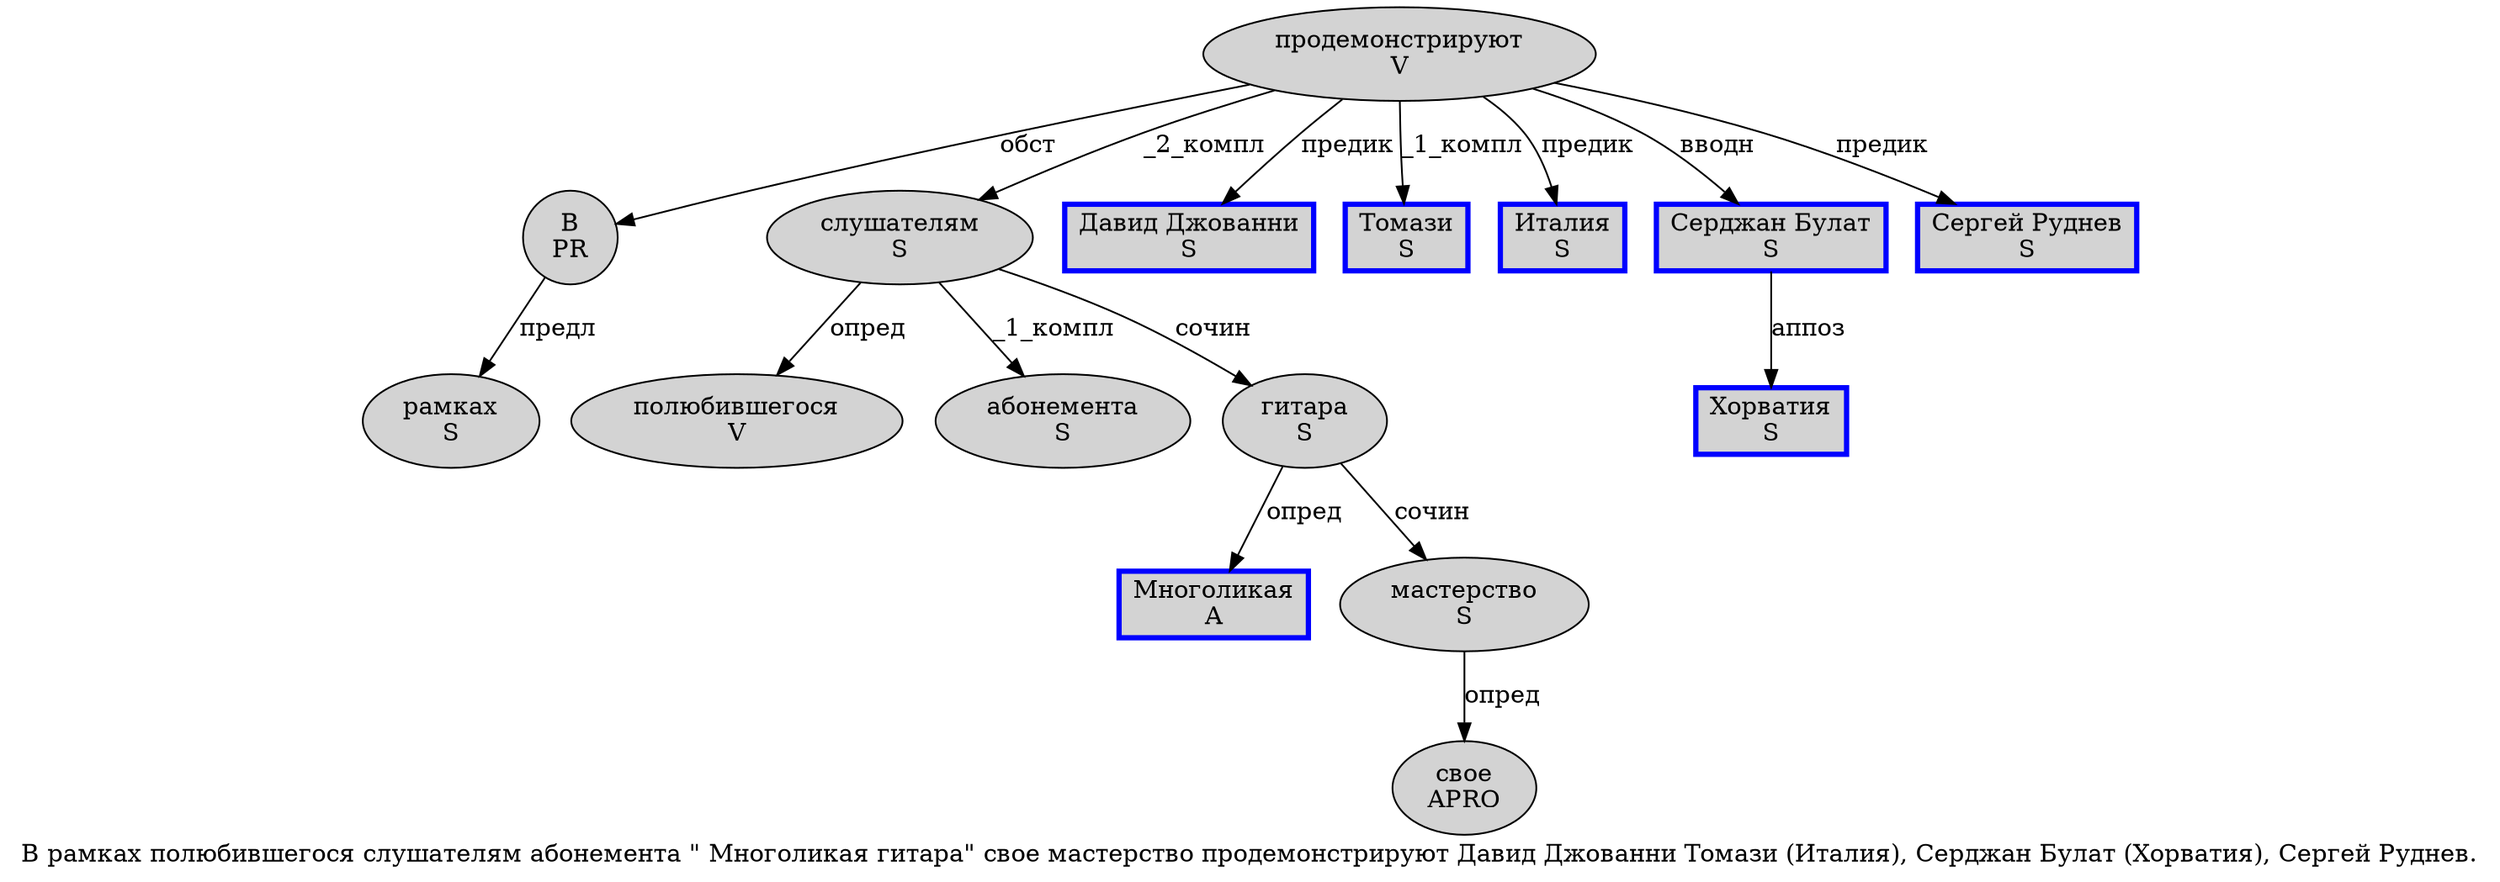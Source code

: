 digraph SENTENCE_956 {
	graph [label="В рамках полюбившегося слушателям абонемента \" Многоликая гитара\" свое мастерство продемонстрируют Давид Джованни Томази (Италия), Серджан Булат (Хорватия), Сергей Руднев."]
	node [style=filled]
		0 [label="В
PR" color="" fillcolor=lightgray penwidth=1 shape=ellipse]
		1 [label="рамках
S" color="" fillcolor=lightgray penwidth=1 shape=ellipse]
		2 [label="полюбившегося
V" color="" fillcolor=lightgray penwidth=1 shape=ellipse]
		3 [label="слушателям
S" color="" fillcolor=lightgray penwidth=1 shape=ellipse]
		4 [label="абонемента
S" color="" fillcolor=lightgray penwidth=1 shape=ellipse]
		6 [label="Многоликая
A" color=blue fillcolor=lightgray penwidth=3 shape=box]
		7 [label="гитара
S" color="" fillcolor=lightgray penwidth=1 shape=ellipse]
		9 [label="свое
APRO" color="" fillcolor=lightgray penwidth=1 shape=ellipse]
		10 [label="мастерство
S" color="" fillcolor=lightgray penwidth=1 shape=ellipse]
		11 [label="продемонстрируют
V" color="" fillcolor=lightgray penwidth=1 shape=ellipse]
		12 [label="Давид Джованни
S" color=blue fillcolor=lightgray penwidth=3 shape=box]
		13 [label="Томази
S" color=blue fillcolor=lightgray penwidth=3 shape=box]
		15 [label="Италия
S" color=blue fillcolor=lightgray penwidth=3 shape=box]
		18 [label="Серджан Булат
S" color=blue fillcolor=lightgray penwidth=3 shape=box]
		20 [label="Хорватия
S" color=blue fillcolor=lightgray penwidth=3 shape=box]
		23 [label="Сергей Руднев
S" color=blue fillcolor=lightgray penwidth=3 shape=box]
			3 -> 2 [label="опред"]
			3 -> 4 [label="_1_компл"]
			3 -> 7 [label="сочин"]
			18 -> 20 [label="аппоз"]
			10 -> 9 [label="опред"]
			0 -> 1 [label="предл"]
			11 -> 0 [label="обст"]
			11 -> 3 [label="_2_компл"]
			11 -> 12 [label="предик"]
			11 -> 13 [label="_1_компл"]
			11 -> 15 [label="предик"]
			11 -> 18 [label="вводн"]
			11 -> 23 [label="предик"]
			7 -> 6 [label="опред"]
			7 -> 10 [label="сочин"]
}
